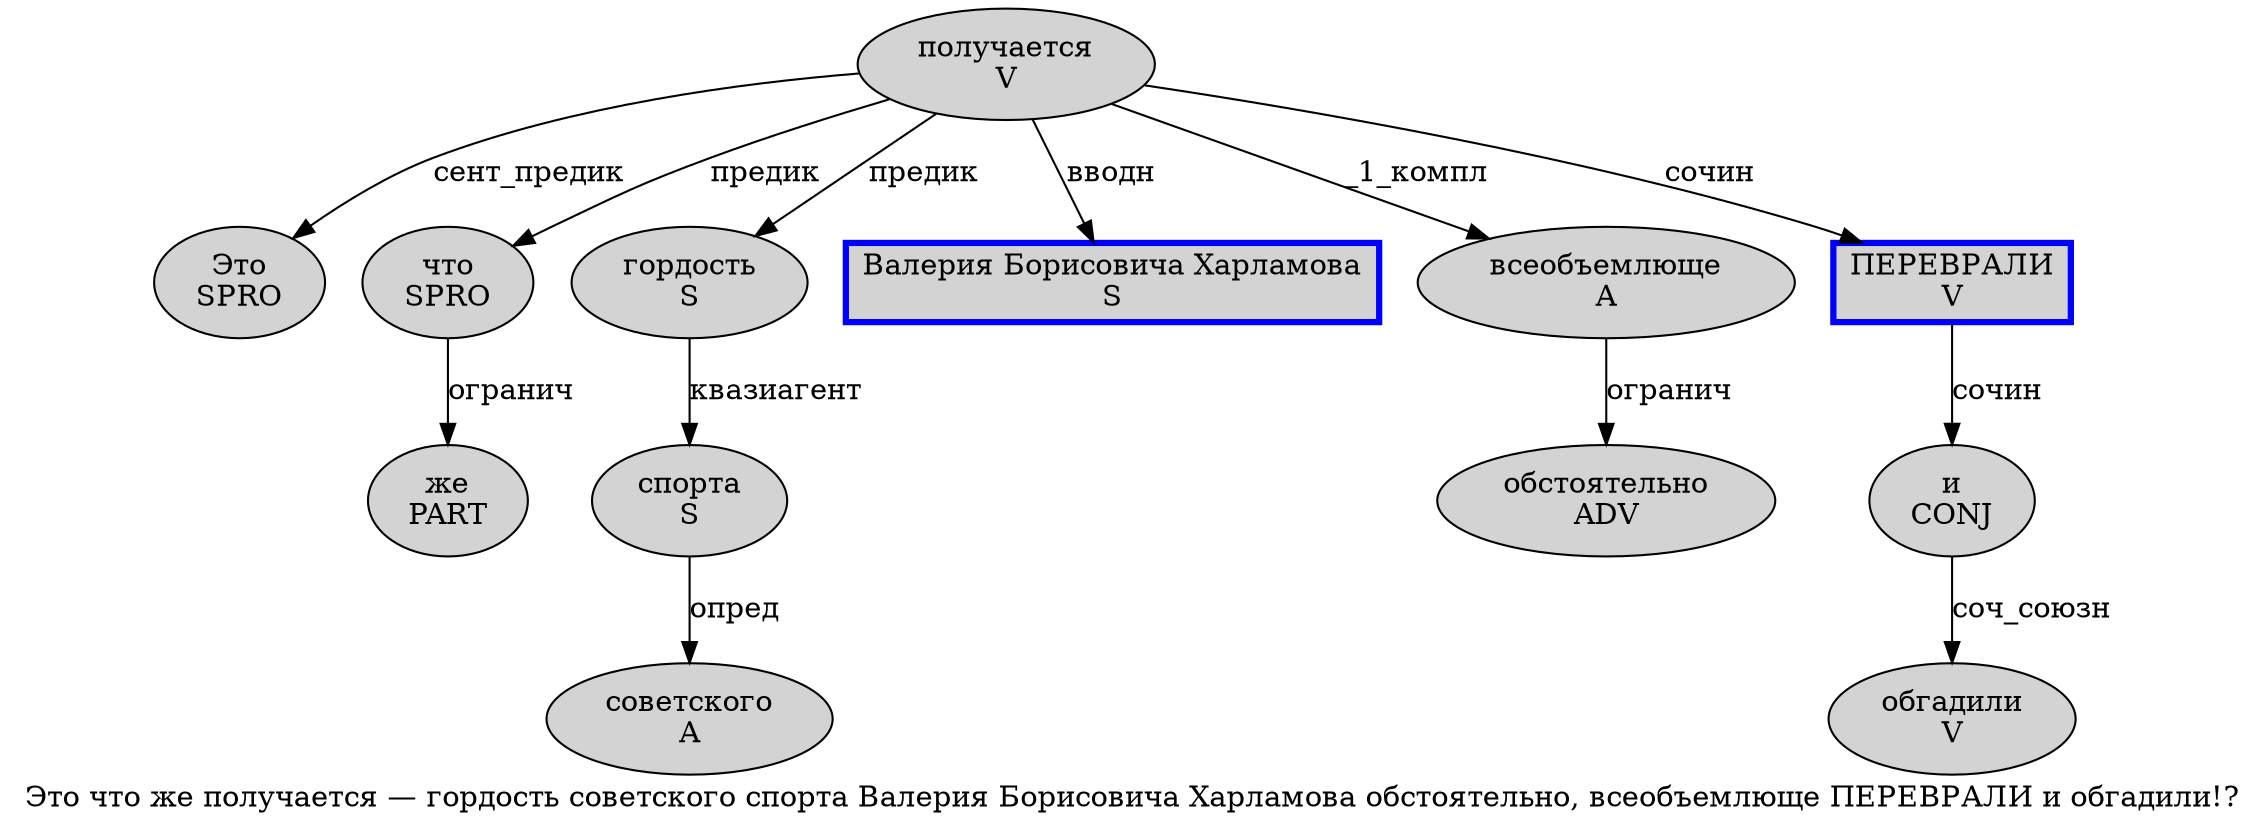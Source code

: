 digraph SENTENCE_3357 {
	graph [label="Это что же получается — гордость советского спорта Валерия Борисовича Харламова обстоятельно, всеобъемлюще ПЕРЕВРАЛИ и обгадили!?"]
	node [style=filled]
		0 [label="Это
SPRO" color="" fillcolor=lightgray penwidth=1 shape=ellipse]
		1 [label="что
SPRO" color="" fillcolor=lightgray penwidth=1 shape=ellipse]
		2 [label="же
PART" color="" fillcolor=lightgray penwidth=1 shape=ellipse]
		3 [label="получается
V" color="" fillcolor=lightgray penwidth=1 shape=ellipse]
		5 [label="гордость
S" color="" fillcolor=lightgray penwidth=1 shape=ellipse]
		6 [label="советского
A" color="" fillcolor=lightgray penwidth=1 shape=ellipse]
		7 [label="спорта
S" color="" fillcolor=lightgray penwidth=1 shape=ellipse]
		8 [label="Валерия Борисовича Харламова
S" color=blue fillcolor=lightgray penwidth=3 shape=box]
		9 [label="обстоятельно
ADV" color="" fillcolor=lightgray penwidth=1 shape=ellipse]
		11 [label="всеобъемлюще
A" color="" fillcolor=lightgray penwidth=1 shape=ellipse]
		12 [label="ПЕРЕВРАЛИ
V" color=blue fillcolor=lightgray penwidth=3 shape=box]
		13 [label="и
CONJ" color="" fillcolor=lightgray penwidth=1 shape=ellipse]
		14 [label="обгадили
V" color="" fillcolor=lightgray penwidth=1 shape=ellipse]
			12 -> 13 [label="сочин"]
			5 -> 7 [label="квазиагент"]
			1 -> 2 [label="огранич"]
			11 -> 9 [label="огранич"]
			3 -> 0 [label="сент_предик"]
			3 -> 1 [label="предик"]
			3 -> 5 [label="предик"]
			3 -> 8 [label="вводн"]
			3 -> 11 [label="_1_компл"]
			3 -> 12 [label="сочин"]
			7 -> 6 [label="опред"]
			13 -> 14 [label="соч_союзн"]
}